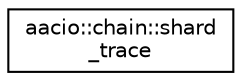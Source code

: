 digraph "Graphical Class Hierarchy"
{
  edge [fontname="Helvetica",fontsize="10",labelfontname="Helvetica",labelfontsize="10"];
  node [fontname="Helvetica",fontsize="10",shape=record];
  rankdir="LR";
  Node0 [label="aacio::chain::shard\l_trace",height=0.2,width=0.4,color="black", fillcolor="white", style="filled",URL="$structaacio_1_1chain_1_1shard__trace.html"];
}
